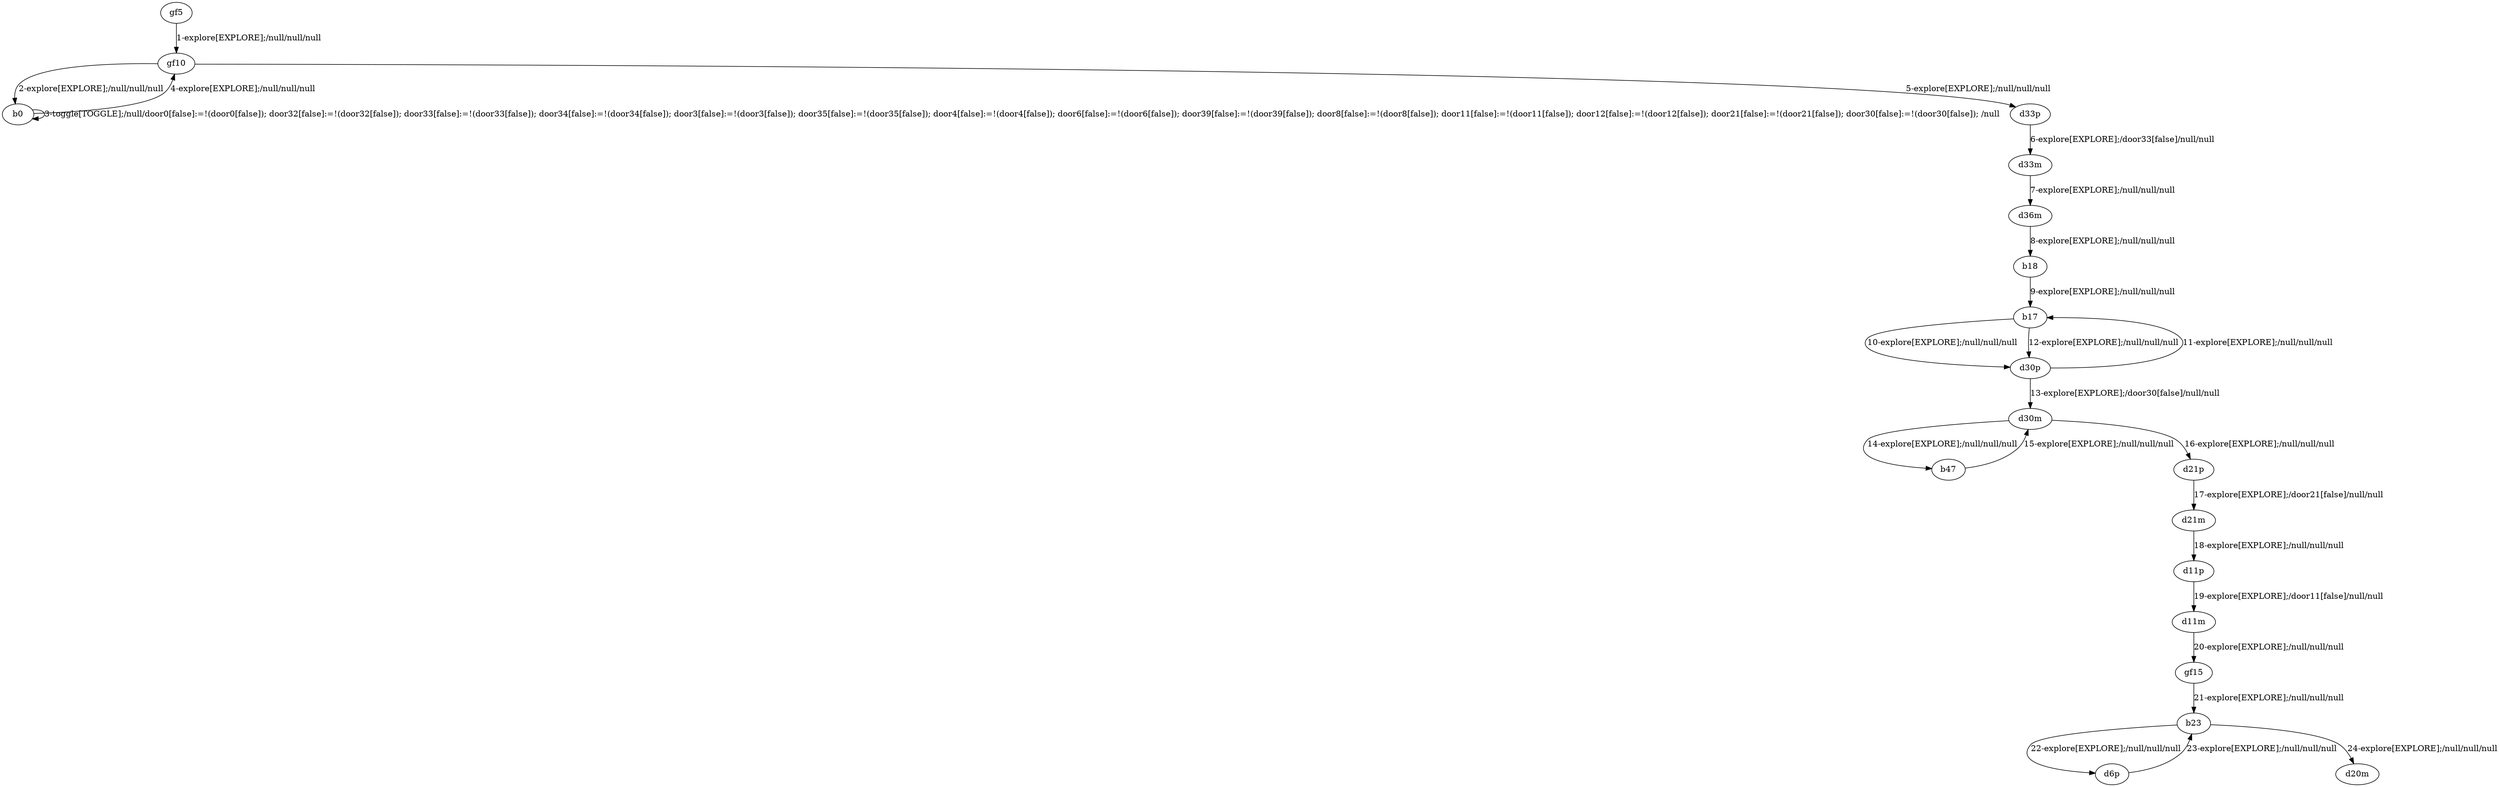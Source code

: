 # Total number of goals covered by this test: 2
# d36m --> b18
# d30p --> b17

digraph g {
"gf5" -> "gf10" [label = "1-explore[EXPLORE];/null/null/null"];
"gf10" -> "b0" [label = "2-explore[EXPLORE];/null/null/null"];
"b0" -> "b0" [label = "3-toggle[TOGGLE];/null/door0[false]:=!(door0[false]); door32[false]:=!(door32[false]); door33[false]:=!(door33[false]); door34[false]:=!(door34[false]); door3[false]:=!(door3[false]); door35[false]:=!(door35[false]); door4[false]:=!(door4[false]); door6[false]:=!(door6[false]); door39[false]:=!(door39[false]); door8[false]:=!(door8[false]); door11[false]:=!(door11[false]); door12[false]:=!(door12[false]); door21[false]:=!(door21[false]); door30[false]:=!(door30[false]); /null"];
"b0" -> "gf10" [label = "4-explore[EXPLORE];/null/null/null"];
"gf10" -> "d33p" [label = "5-explore[EXPLORE];/null/null/null"];
"d33p" -> "d33m" [label = "6-explore[EXPLORE];/door33[false]/null/null"];
"d33m" -> "d36m" [label = "7-explore[EXPLORE];/null/null/null"];
"d36m" -> "b18" [label = "8-explore[EXPLORE];/null/null/null"];
"b18" -> "b17" [label = "9-explore[EXPLORE];/null/null/null"];
"b17" -> "d30p" [label = "10-explore[EXPLORE];/null/null/null"];
"d30p" -> "b17" [label = "11-explore[EXPLORE];/null/null/null"];
"b17" -> "d30p" [label = "12-explore[EXPLORE];/null/null/null"];
"d30p" -> "d30m" [label = "13-explore[EXPLORE];/door30[false]/null/null"];
"d30m" -> "b47" [label = "14-explore[EXPLORE];/null/null/null"];
"b47" -> "d30m" [label = "15-explore[EXPLORE];/null/null/null"];
"d30m" -> "d21p" [label = "16-explore[EXPLORE];/null/null/null"];
"d21p" -> "d21m" [label = "17-explore[EXPLORE];/door21[false]/null/null"];
"d21m" -> "d11p" [label = "18-explore[EXPLORE];/null/null/null"];
"d11p" -> "d11m" [label = "19-explore[EXPLORE];/door11[false]/null/null"];
"d11m" -> "gf15" [label = "20-explore[EXPLORE];/null/null/null"];
"gf15" -> "b23" [label = "21-explore[EXPLORE];/null/null/null"];
"b23" -> "d6p" [label = "22-explore[EXPLORE];/null/null/null"];
"d6p" -> "b23" [label = "23-explore[EXPLORE];/null/null/null"];
"b23" -> "d20m" [label = "24-explore[EXPLORE];/null/null/null"];
}